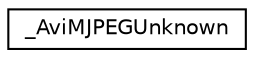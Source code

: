 digraph G
{
  edge [fontname="Helvetica",fontsize="10",labelfontname="Helvetica",labelfontsize="10"];
  node [fontname="Helvetica",fontsize="10",shape=record];
  rankdir=LR;
  Node1 [label="_AviMJPEGUnknown",height=0.2,width=0.4,color="black", fillcolor="white", style="filled",URL="$d5/db9/struct__AviMJPEGUnknown.html"];
}
